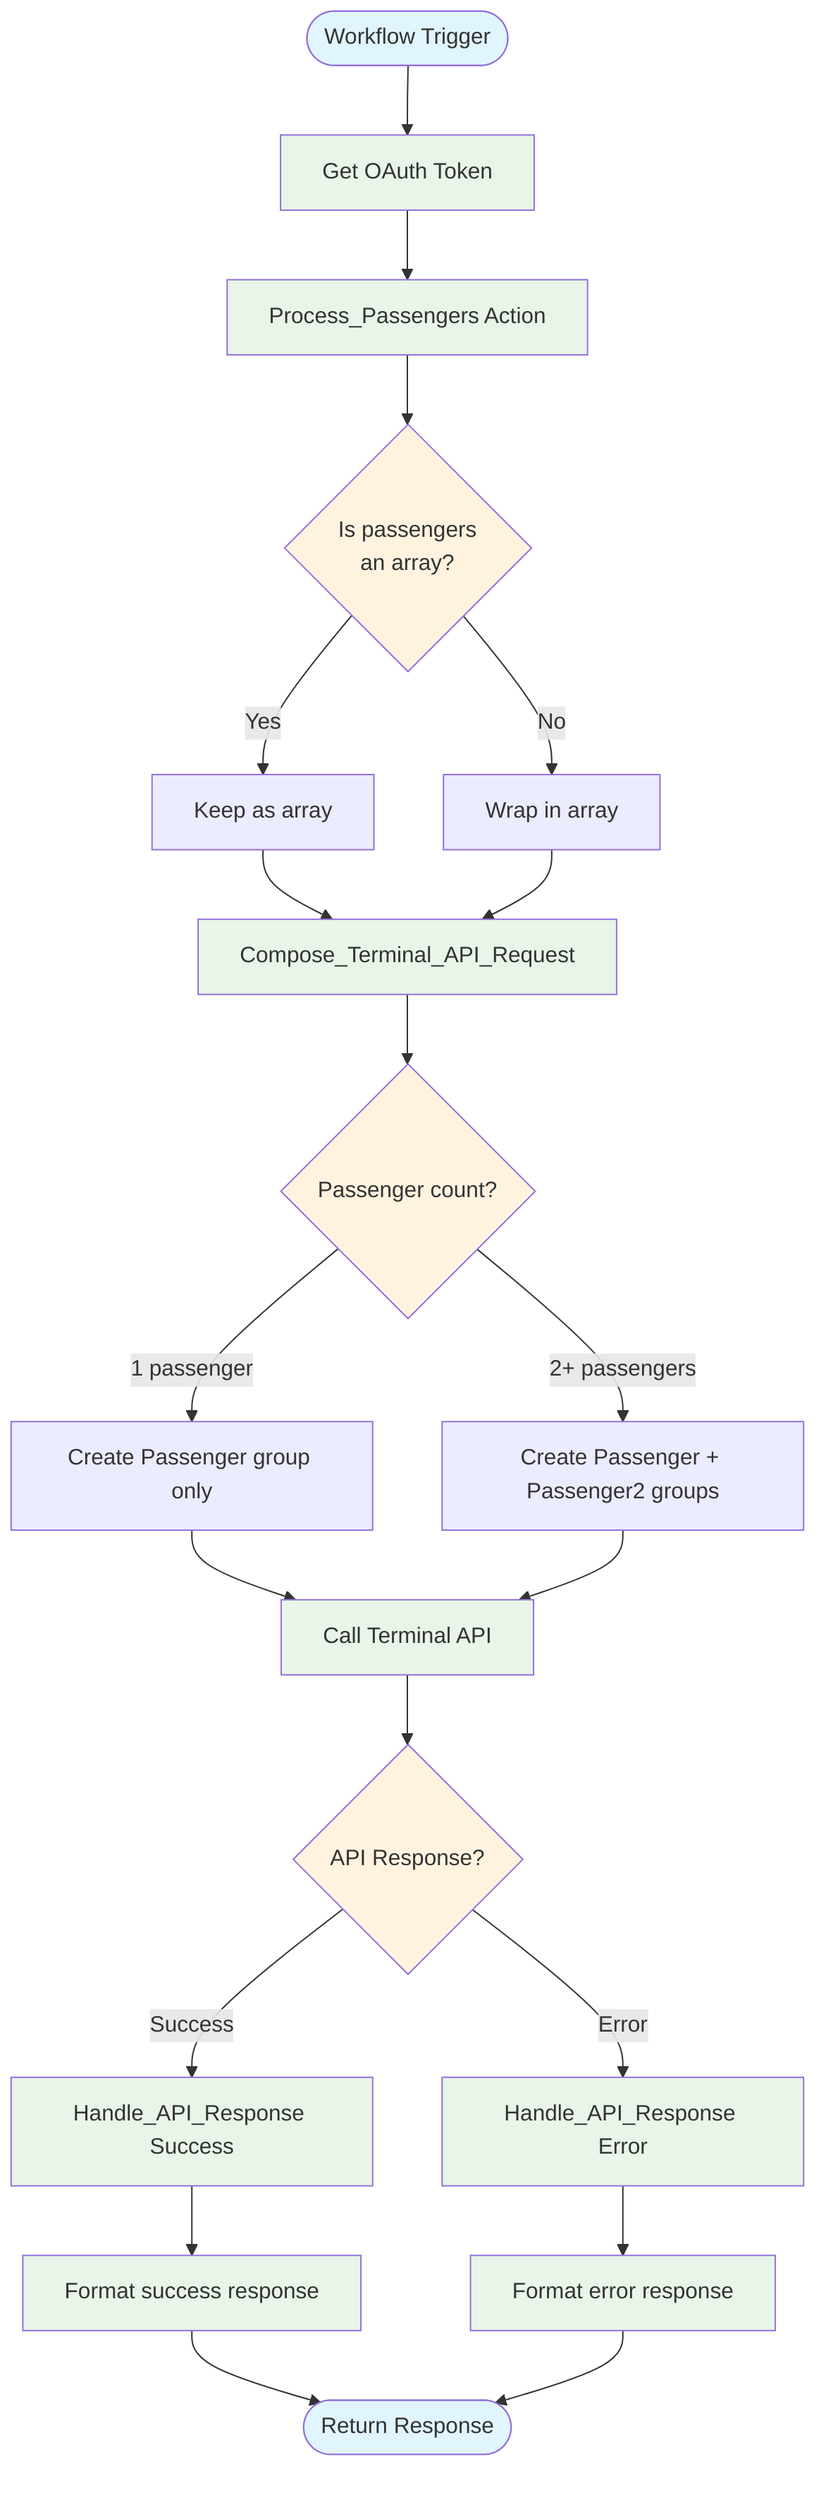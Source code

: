 flowchart TD
    Start([Workflow Trigger]) --> Auth[Get OAuth Token]
    Auth --> ProcessPass[Process_Passengers Action]
    
    ProcessPass --> CheckArray{Is passengers<br/>an array?}
    CheckArray -->|Yes| NormalizeArray[Keep as array]
    CheckArray -->|No| WrapArray[Wrap in array]
    
    NormalizeArray --> ComposeReq[Compose_Terminal_API_Request]
    WrapArray --> ComposeReq
    
    ComposeReq --> CheckCount{Passenger count?}
    CheckCount -->|1 passenger| SingleGroup[Create Passenger group only]
    CheckCount -->|2+ passengers| MultiGroup[Create Passenger + Passenger2 groups]
    
    SingleGroup --> CallAPI[Call Terminal API]
    MultiGroup --> CallAPI
    
    CallAPI --> CheckResponse{API Response?}
    CheckResponse -->|Success| HandleSuccess[Handle_API_Response Success]
    CheckResponse -->|Error| HandleError[Handle_API_Response Error]
    
    HandleSuccess --> FormatSuccess[Format success response]
    HandleError --> FormatError[Format error response]
    
    FormatSuccess --> End([Return Response])
    FormatError --> End
    
    %% Styling
    classDef startEnd fill:#e1f5fe
    classDef process fill:#e8f5e8
    classDef decision fill:#fff3e0
    classDef error fill:#ffebee
    
    class Start,End startEnd
    class Auth,ProcessPass,ComposeReq,CallAPI,HandleSuccess,HandleError,FormatSuccess,FormatError process
    class CheckArray,CheckCount,CheckResponse decision